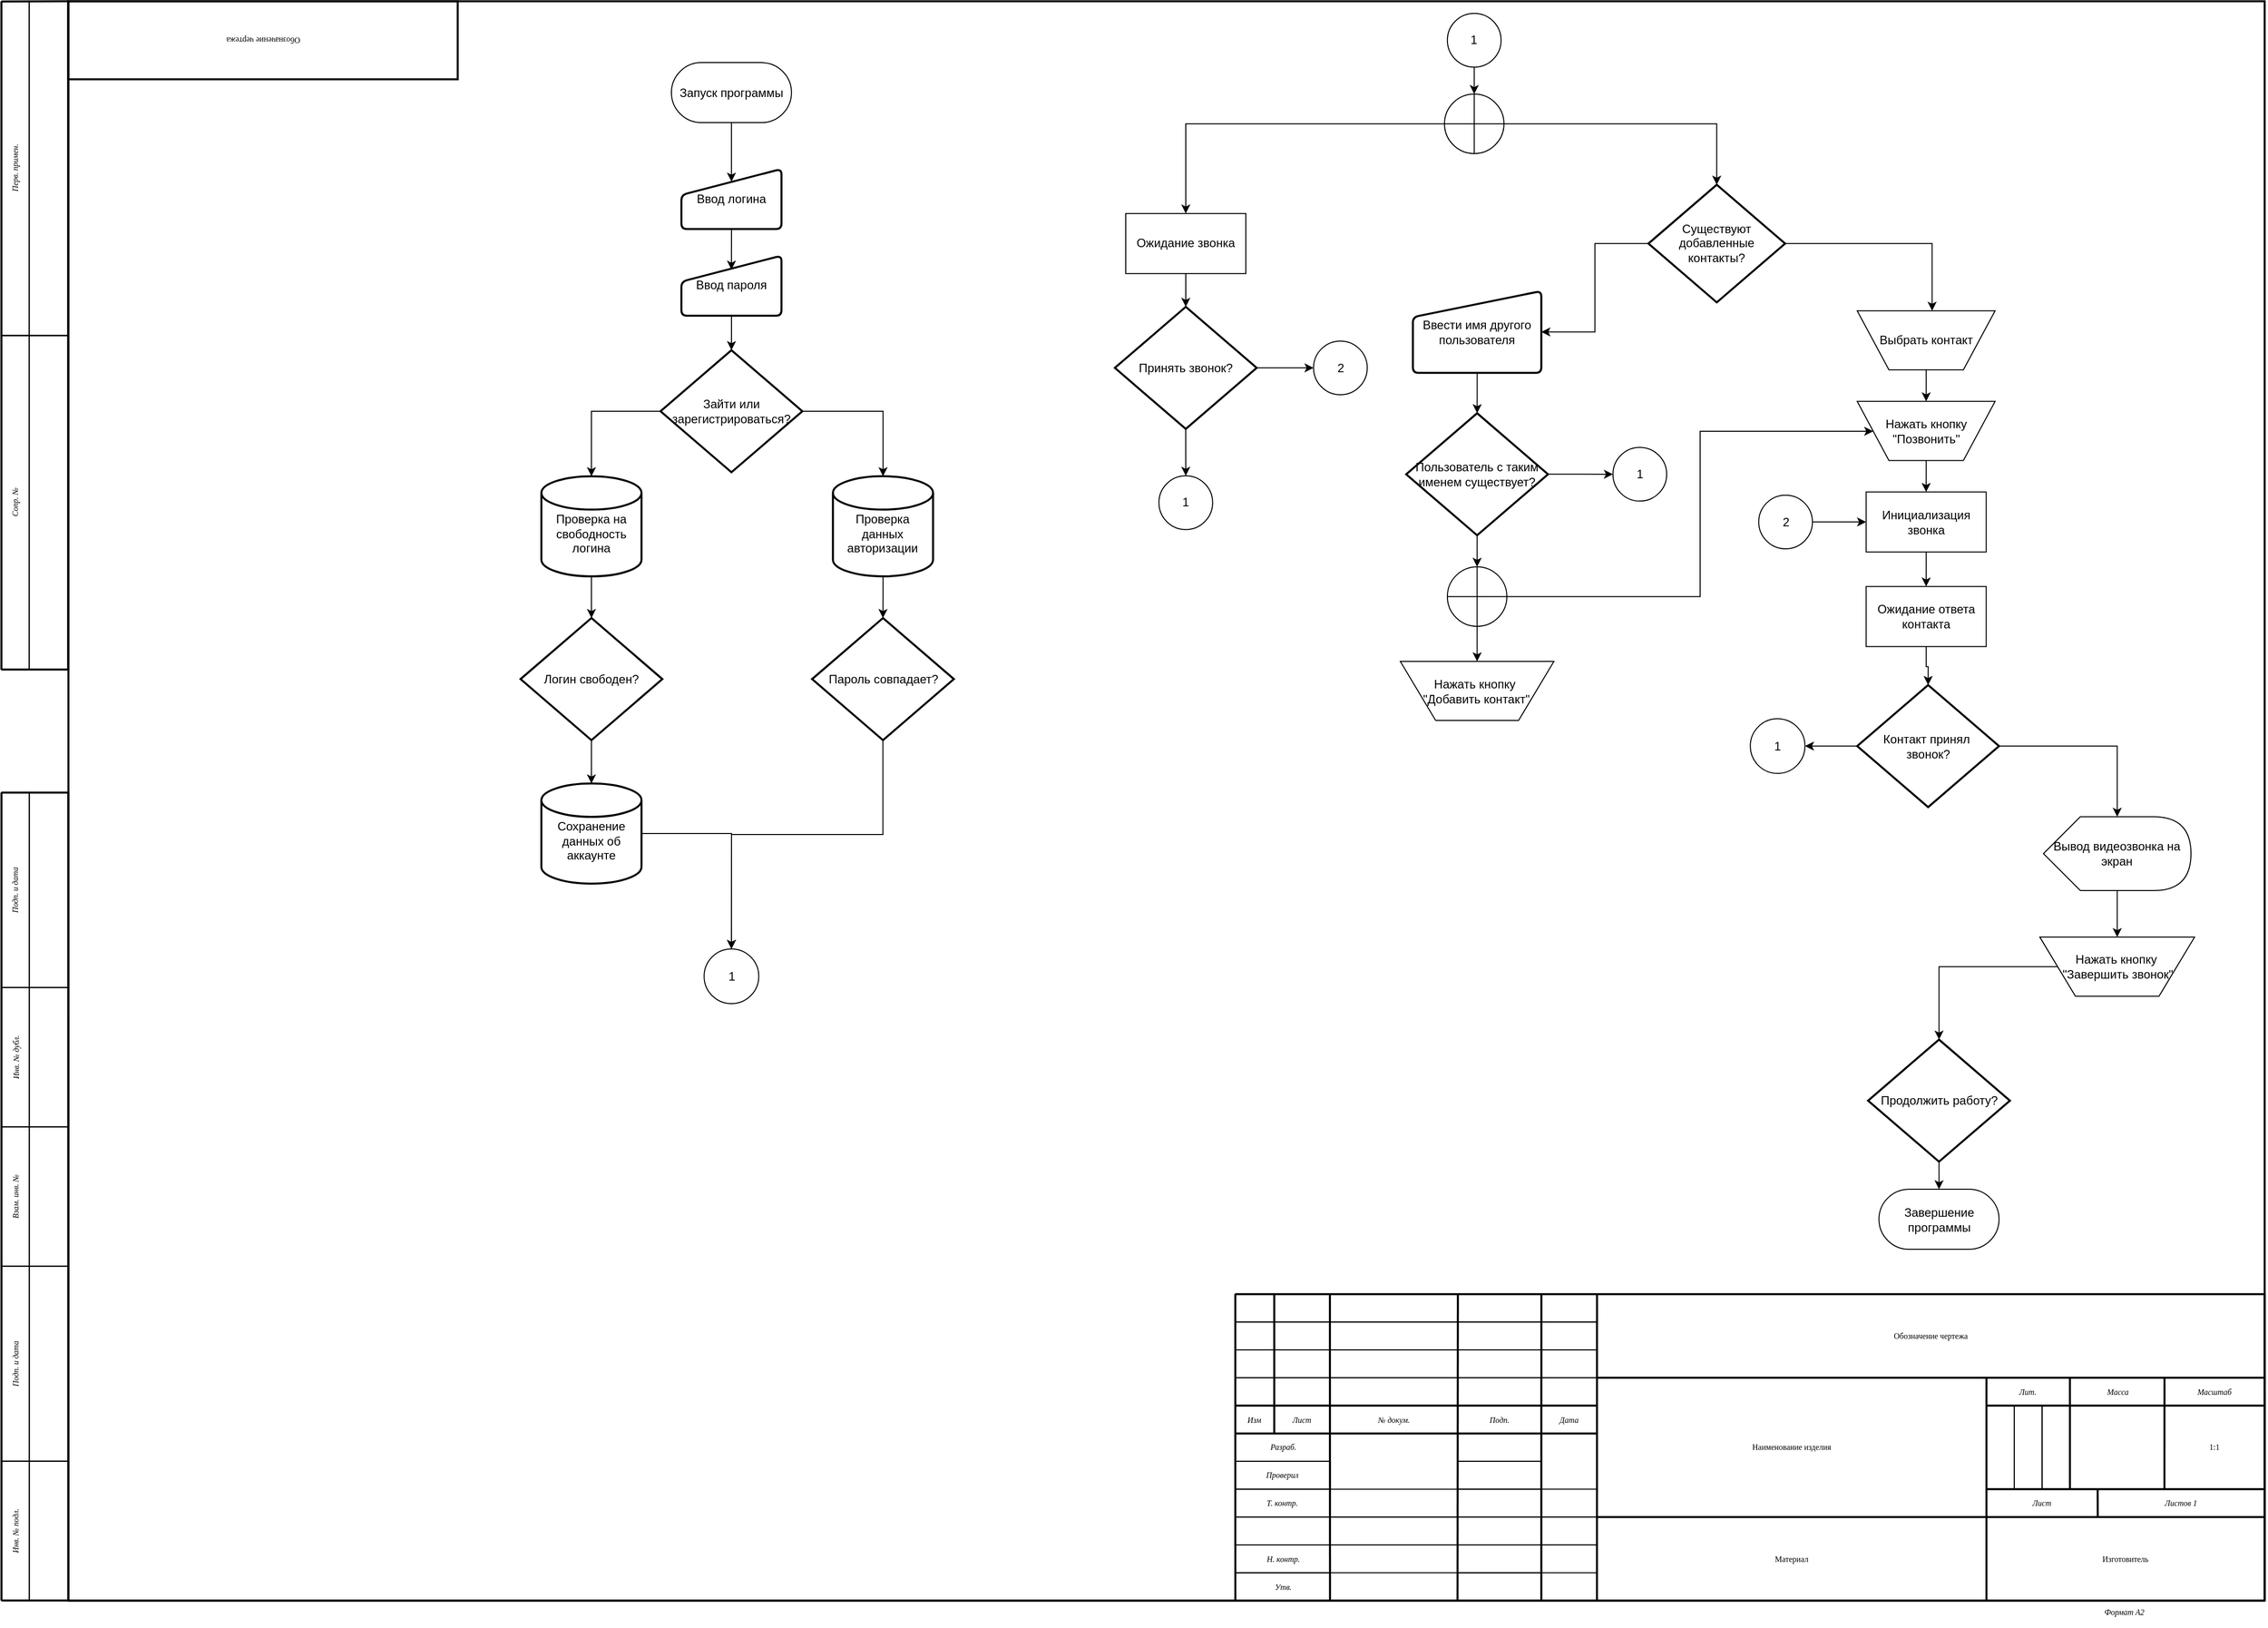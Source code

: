 <mxfile version="25.0.2">
  <diagram name="A2 Форма 1" id="-6rUswkVWcOUhxGRU0ZO">
    <mxGraphModel dx="3386" dy="765" grid="1" gridSize="3.937" guides="1" tooltips="1" connect="1" arrows="1" fold="1" page="1" pageScale="1" pageWidth="2336" pageHeight="1654" background="none" math="0" shadow="0">
      <root>
        <object label="" BlueprintName="Обозначение чертежа" ProductName="Наименование изделия" Material="Материал" Manufacturer="Изготовитель" Designer="Фамилия И.О." Checker="Фамилия И.О." Approver="Фамилия И.О." Date="31.12.21" Scale="1:1" id="15kb2_DjBSJyJeZLtCfG-0">
          <mxCell />
        </object>
        <mxCell id="15kb2_DjBSJyJeZLtCfG-1" parent="15kb2_DjBSJyJeZLtCfG-0" />
        <mxCell id="6wPr9HxGgJKe_kRCiuzi-2" value="" style="rounded=0;whiteSpace=wrap;html=1;strokeWidth=2;fillColor=none;fontSize=8;labelBackgroundColor=none;" parent="15kb2_DjBSJyJeZLtCfG-1" vertex="1">
          <mxGeometry x="-2224.63" y="29.268" width="2194.791" height="1598.405" as="geometry" />
        </mxCell>
        <object placeholder="BlueprintName" placeholders="1" id="6wPr9HxGgJKe_kRCiuzi-3">
          <mxCell style="rounded=0;whiteSpace=wrap;html=1;strokeWidth=2;fillColor=none;fontFamily=GOSTRUS Type A;fontSize=8;rotation=-180;labelBackgroundColor=none;" parent="15kb2_DjBSJyJeZLtCfG-1" vertex="1">
            <mxGeometry x="-2224.8" y="29.268" width="389.199" height="77.971" as="geometry" />
          </mxCell>
        </object>
        <mxCell id="6wPr9HxGgJKe_kRCiuzi-4" value="" style="rounded=0;whiteSpace=wrap;html=1;strokeWidth=1;fillColor=none;fontFamily=GOSTRUS Type A;fontSize=8;labelBackgroundColor=none;" parent="15kb2_DjBSJyJeZLtCfG-1" vertex="1">
          <mxGeometry x="-1058.53" y="1321.348" width="1028.598" height="306.314" as="geometry" />
        </mxCell>
        <mxCell id="6wPr9HxGgJKe_kRCiuzi-5" value="" style="rounded=0;whiteSpace=wrap;html=1;strokeWidth=1;fillColor=none;fontFamily=GOSTRUS Type A;fontSize=8;labelBackgroundColor=none;" parent="15kb2_DjBSJyJeZLtCfG-1" vertex="1">
          <mxGeometry x="-1058.516" y="1321.348" width="38.92" height="27.847" as="geometry" />
        </mxCell>
        <mxCell id="6wPr9HxGgJKe_kRCiuzi-6" value="" style="rounded=0;whiteSpace=wrap;html=1;strokeWidth=1;fillColor=none;fontFamily=GOSTRUS Type A;fontSize=8;labelBackgroundColor=none;" parent="15kb2_DjBSJyJeZLtCfG-1" vertex="1">
          <mxGeometry x="-1058.52" y="1349.197" width="38.92" height="27.847" as="geometry" />
        </mxCell>
        <mxCell id="6wPr9HxGgJKe_kRCiuzi-7" value="" style="rounded=0;whiteSpace=wrap;html=1;strokeWidth=1;fillColor=none;fontFamily=GOSTRUS Type A;fontSize=8;labelBackgroundColor=none;" parent="15kb2_DjBSJyJeZLtCfG-1" vertex="1">
          <mxGeometry x="-1058.506" y="1377.037" width="38.92" height="27.847" as="geometry" />
        </mxCell>
        <mxCell id="6wPr9HxGgJKe_kRCiuzi-8" value="" style="rounded=0;whiteSpace=wrap;html=1;strokeWidth=1;fillColor=none;fontFamily=GOSTRUS Type A;fontSize=8;labelBackgroundColor=none;" parent="15kb2_DjBSJyJeZLtCfG-1" vertex="1">
          <mxGeometry x="-1058.51" y="1404.887" width="38.92" height="27.847" as="geometry" />
        </mxCell>
        <mxCell id="6wPr9HxGgJKe_kRCiuzi-9" value="Изм" style="rounded=0;whiteSpace=wrap;html=1;strokeWidth=1;fillColor=none;fontFamily=GOSTRUS Type A;fontStyle=2;fontSize=8;labelBackgroundColor=none;" parent="15kb2_DjBSJyJeZLtCfG-1" vertex="1">
          <mxGeometry x="-1058.514" y="1432.736" width="38.92" height="27.847" as="geometry" />
        </mxCell>
        <mxCell id="6wPr9HxGgJKe_kRCiuzi-10" value="" style="rounded=0;whiteSpace=wrap;html=1;strokeWidth=1;fillColor=none;fontFamily=GOSTRUS Type A;fontSize=8;labelBackgroundColor=none;" parent="15kb2_DjBSJyJeZLtCfG-1" vertex="1">
          <mxGeometry x="-1019.585" y="1321.343" width="55.6" height="27.847" as="geometry" />
        </mxCell>
        <mxCell id="6wPr9HxGgJKe_kRCiuzi-11" value="" style="rounded=0;whiteSpace=wrap;html=1;strokeWidth=1;fillColor=none;fontFamily=GOSTRUS Type A;fontSize=8;labelBackgroundColor=none;" parent="15kb2_DjBSJyJeZLtCfG-1" vertex="1">
          <mxGeometry x="-1019.589" y="1349.193" width="55.6" height="27.847" as="geometry" />
        </mxCell>
        <mxCell id="6wPr9HxGgJKe_kRCiuzi-12" value="" style="rounded=0;whiteSpace=wrap;html=1;strokeWidth=1;fillColor=none;fontFamily=GOSTRUS Type A;fontSize=8;labelBackgroundColor=none;" parent="15kb2_DjBSJyJeZLtCfG-1" vertex="1">
          <mxGeometry x="-1019.575" y="1377.033" width="55.6" height="27.847" as="geometry" />
        </mxCell>
        <mxCell id="6wPr9HxGgJKe_kRCiuzi-13" value="" style="rounded=0;whiteSpace=wrap;html=1;strokeWidth=1;fillColor=none;fontFamily=GOSTRUS Type A;fontSize=8;labelBackgroundColor=none;" parent="15kb2_DjBSJyJeZLtCfG-1" vertex="1">
          <mxGeometry x="-1019.579" y="1404.882" width="55.6" height="27.847" as="geometry" />
        </mxCell>
        <mxCell id="6wPr9HxGgJKe_kRCiuzi-14" value="Лист" style="rounded=0;whiteSpace=wrap;html=1;strokeWidth=1;fillColor=none;fontFamily=GOSTRUS Type A;fontStyle=2;fontSize=8;labelBackgroundColor=none;" parent="15kb2_DjBSJyJeZLtCfG-1" vertex="1">
          <mxGeometry x="-1019.583" y="1432.732" width="55.6" height="27.847" as="geometry" />
        </mxCell>
        <mxCell id="6wPr9HxGgJKe_kRCiuzi-15" value="" style="rounded=0;whiteSpace=wrap;html=1;strokeWidth=1;fillColor=none;fontFamily=GOSTRUS Type A;fontSize=8;labelBackgroundColor=none;" parent="15kb2_DjBSJyJeZLtCfG-1" vertex="1">
          <mxGeometry x="-963.975" y="1321.353" width="127.88" height="27.847" as="geometry" />
        </mxCell>
        <mxCell id="6wPr9HxGgJKe_kRCiuzi-16" value="" style="rounded=0;whiteSpace=wrap;html=1;strokeWidth=1;fillColor=none;fontFamily=GOSTRUS Type A;fontSize=8;labelBackgroundColor=none;" parent="15kb2_DjBSJyJeZLtCfG-1" vertex="1">
          <mxGeometry x="-963.979" y="1349.203" width="127.88" height="27.847" as="geometry" />
        </mxCell>
        <mxCell id="6wPr9HxGgJKe_kRCiuzi-17" value="" style="rounded=0;whiteSpace=wrap;html=1;strokeWidth=1;fillColor=none;fontFamily=GOSTRUS Type A;fontSize=8;labelBackgroundColor=none;" parent="15kb2_DjBSJyJeZLtCfG-1" vertex="1">
          <mxGeometry x="-963.965" y="1377.043" width="127.88" height="27.847" as="geometry" />
        </mxCell>
        <mxCell id="6wPr9HxGgJKe_kRCiuzi-18" value="" style="rounded=0;whiteSpace=wrap;html=1;strokeWidth=1;fillColor=none;fontFamily=GOSTRUS Type A;fontSize=8;labelBackgroundColor=none;" parent="15kb2_DjBSJyJeZLtCfG-1" vertex="1">
          <mxGeometry x="-963.969" y="1404.892" width="127.88" height="27.847" as="geometry" />
        </mxCell>
        <mxCell id="6wPr9HxGgJKe_kRCiuzi-19" value="№ докум." style="rounded=0;whiteSpace=wrap;html=1;strokeWidth=1;fillColor=none;fontFamily=GOSTRUS Type A;fontStyle=2;fontSize=8;labelBackgroundColor=none;" parent="15kb2_DjBSJyJeZLtCfG-1" vertex="1">
          <mxGeometry x="-963.973" y="1432.742" width="127.88" height="27.847" as="geometry" />
        </mxCell>
        <mxCell id="6wPr9HxGgJKe_kRCiuzi-20" value="" style="rounded=0;whiteSpace=wrap;html=1;strokeWidth=1;fillColor=none;fontFamily=GOSTRUS Type A;fontSize=8;labelBackgroundColor=none;" parent="15kb2_DjBSJyJeZLtCfG-1" vertex="1">
          <mxGeometry x="-836.087" y="1321.349" width="83.4" height="27.847" as="geometry" />
        </mxCell>
        <mxCell id="6wPr9HxGgJKe_kRCiuzi-21" value="" style="rounded=0;whiteSpace=wrap;html=1;strokeWidth=1;fillColor=none;fontFamily=GOSTRUS Type A;fontSize=8;labelBackgroundColor=none;" parent="15kb2_DjBSJyJeZLtCfG-1" vertex="1">
          <mxGeometry x="-836.091" y="1349.199" width="83.4" height="27.847" as="geometry" />
        </mxCell>
        <mxCell id="6wPr9HxGgJKe_kRCiuzi-22" value="" style="rounded=0;whiteSpace=wrap;html=1;strokeWidth=1;fillColor=none;fontFamily=GOSTRUS Type A;fontSize=8;labelBackgroundColor=none;" parent="15kb2_DjBSJyJeZLtCfG-1" vertex="1">
          <mxGeometry x="-836.077" y="1377.038" width="83.4" height="27.847" as="geometry" />
        </mxCell>
        <mxCell id="6wPr9HxGgJKe_kRCiuzi-23" value="" style="rounded=0;whiteSpace=wrap;html=1;strokeWidth=1;fillColor=none;fontFamily=GOSTRUS Type A;fontSize=8;labelBackgroundColor=none;" parent="15kb2_DjBSJyJeZLtCfG-1" vertex="1">
          <mxGeometry x="-836.081" y="1404.888" width="83.4" height="27.847" as="geometry" />
        </mxCell>
        <mxCell id="6wPr9HxGgJKe_kRCiuzi-24" value="Подп." style="rounded=0;whiteSpace=wrap;html=1;strokeWidth=1;fillColor=none;fontFamily=GOSTRUS Type A;fontStyle=2;fontSize=8;labelBackgroundColor=none;" parent="15kb2_DjBSJyJeZLtCfG-1" vertex="1">
          <mxGeometry x="-836.085" y="1432.738" width="83.4" height="27.847" as="geometry" />
        </mxCell>
        <mxCell id="6wPr9HxGgJKe_kRCiuzi-25" value="" style="rounded=0;whiteSpace=wrap;html=1;strokeWidth=1;fillColor=none;fontFamily=GOSTRUS Type A;fontSize=8;labelBackgroundColor=none;" parent="15kb2_DjBSJyJeZLtCfG-1" vertex="1">
          <mxGeometry x="-836.077" y="1460.572" width="83.4" height="27.847" as="geometry" />
        </mxCell>
        <mxCell id="6wPr9HxGgJKe_kRCiuzi-26" value="" style="rounded=0;whiteSpace=wrap;html=1;strokeWidth=1;fillColor=none;fontFamily=GOSTRUS Type A;fontSize=8;labelBackgroundColor=none;" parent="15kb2_DjBSJyJeZLtCfG-1" vertex="1">
          <mxGeometry x="-836.081" y="1488.421" width="83.4" height="27.847" as="geometry" />
        </mxCell>
        <mxCell id="6wPr9HxGgJKe_kRCiuzi-27" value="" style="rounded=0;whiteSpace=wrap;html=1;strokeWidth=1;fillColor=none;fontFamily=GOSTRUS Type A;fontSize=8;labelBackgroundColor=none;" parent="15kb2_DjBSJyJeZLtCfG-1" vertex="1">
          <mxGeometry x="-836.067" y="1516.261" width="83.4" height="27.847" as="geometry" />
        </mxCell>
        <mxCell id="6wPr9HxGgJKe_kRCiuzi-28" value="" style="rounded=0;whiteSpace=wrap;html=1;strokeWidth=1;fillColor=none;fontFamily=GOSTRUS Type A;fontSize=8;labelBackgroundColor=none;" parent="15kb2_DjBSJyJeZLtCfG-1" vertex="1">
          <mxGeometry x="-836.071" y="1544.11" width="83.4" height="27.847" as="geometry" />
        </mxCell>
        <mxCell id="6wPr9HxGgJKe_kRCiuzi-29" value="" style="rounded=0;whiteSpace=wrap;html=1;strokeWidth=1;fillColor=none;fontFamily=GOSTRUS Type A;fontSize=8;labelBackgroundColor=none;" parent="15kb2_DjBSJyJeZLtCfG-1" vertex="1">
          <mxGeometry x="-836.075" y="1571.96" width="83.4" height="27.847" as="geometry" />
        </mxCell>
        <mxCell id="6wPr9HxGgJKe_kRCiuzi-30" value="" style="rounded=0;whiteSpace=wrap;html=1;strokeWidth=1;fillColor=none;fontFamily=GOSTRUS Type A;fontSize=8;labelBackgroundColor=none;" parent="15kb2_DjBSJyJeZLtCfG-1" vertex="1">
          <mxGeometry x="-752.66" y="1321.355" width="55.6" height="27.847" as="geometry" />
        </mxCell>
        <mxCell id="6wPr9HxGgJKe_kRCiuzi-31" value="" style="rounded=0;whiteSpace=wrap;html=1;strokeWidth=1;fillColor=none;fontFamily=GOSTRUS Type A;fontSize=8;labelBackgroundColor=none;" parent="15kb2_DjBSJyJeZLtCfG-1" vertex="1">
          <mxGeometry x="-752.664" y="1349.204" width="55.6" height="27.847" as="geometry" />
        </mxCell>
        <mxCell id="6wPr9HxGgJKe_kRCiuzi-32" value="" style="rounded=0;whiteSpace=wrap;html=1;strokeWidth=1;fillColor=none;fontFamily=GOSTRUS Type A;fontSize=8;labelBackgroundColor=none;" parent="15kb2_DjBSJyJeZLtCfG-1" vertex="1">
          <mxGeometry x="-752.65" y="1377.044" width="55.6" height="27.847" as="geometry" />
        </mxCell>
        <mxCell id="6wPr9HxGgJKe_kRCiuzi-33" value="" style="rounded=0;whiteSpace=wrap;html=1;strokeWidth=1;fillColor=none;fontFamily=GOSTRUS Type A;fontSize=8;labelBackgroundColor=none;" parent="15kb2_DjBSJyJeZLtCfG-1" vertex="1">
          <mxGeometry x="-752.654" y="1404.894" width="55.6" height="27.847" as="geometry" />
        </mxCell>
        <mxCell id="6wPr9HxGgJKe_kRCiuzi-34" value="Дата" style="rounded=0;whiteSpace=wrap;html=1;strokeWidth=1;fillColor=none;fontFamily=GOSTRUS Type A;fontStyle=2;fontSize=8;labelBackgroundColor=none;" parent="15kb2_DjBSJyJeZLtCfG-1" vertex="1">
          <mxGeometry x="-752.658" y="1432.743" width="55.6" height="27.847" as="geometry" />
        </mxCell>
        <mxCell id="6wPr9HxGgJKe_kRCiuzi-37" value="" style="rounded=0;whiteSpace=wrap;html=1;strokeWidth=1;fillColor=none;fontFamily=GOSTRUS Type A;fontSize=8;labelBackgroundColor=none;" parent="15kb2_DjBSJyJeZLtCfG-1" vertex="1">
          <mxGeometry x="-752.64" y="1516.252" width="55.6" height="27.847" as="geometry" />
        </mxCell>
        <mxCell id="6wPr9HxGgJKe_kRCiuzi-38" value="" style="rounded=0;whiteSpace=wrap;html=1;strokeWidth=1;fillColor=none;fontFamily=GOSTRUS Type A;fontSize=8;labelBackgroundColor=none;" parent="15kb2_DjBSJyJeZLtCfG-1" vertex="1">
          <mxGeometry x="-752.644" y="1544.102" width="55.6" height="27.847" as="geometry" />
        </mxCell>
        <mxCell id="6wPr9HxGgJKe_kRCiuzi-39" value="" style="rounded=0;whiteSpace=wrap;html=1;strokeWidth=1;fillColor=none;fontFamily=GOSTRUS Type A;fontSize=8;labelBackgroundColor=none;" parent="15kb2_DjBSJyJeZLtCfG-1" vertex="1">
          <mxGeometry x="-752.649" y="1571.951" width="55.6" height="27.847" as="geometry" />
        </mxCell>
        <mxCell id="6wPr9HxGgJKe_kRCiuzi-41" value="" style="rounded=0;whiteSpace=wrap;html=1;strokeWidth=1;fillColor=none;fontFamily=GOSTRUS Type A;fontSize=8;labelBackgroundColor=none;" parent="15kb2_DjBSJyJeZLtCfG-1" vertex="1">
          <mxGeometry x="-836.037" y="1599.824" width="83.4" height="27.847" as="geometry" />
        </mxCell>
        <mxCell id="6wPr9HxGgJKe_kRCiuzi-42" value="Разраб." style="rounded=0;whiteSpace=wrap;html=1;strokeWidth=1;fillColor=none;fontFamily=GOSTRUS Type A;fontStyle=2;fontSize=8;labelBackgroundColor=none;" parent="15kb2_DjBSJyJeZLtCfG-1" vertex="1">
          <mxGeometry x="-1058.481" y="1460.567" width="94.52" height="27.847" as="geometry" />
        </mxCell>
        <mxCell id="6wPr9HxGgJKe_kRCiuzi-43" value="Проверил" style="rounded=0;whiteSpace=wrap;html=1;strokeWidth=1;fillColor=none;fontFamily=GOSTRUS Type A;fontStyle=2;fontSize=8;labelBackgroundColor=none;" parent="15kb2_DjBSJyJeZLtCfG-1" vertex="1">
          <mxGeometry x="-1058.527" y="1488.417" width="94.52" height="27.847" as="geometry" />
        </mxCell>
        <mxCell id="6wPr9HxGgJKe_kRCiuzi-44" value="Т. контр." style="rounded=0;whiteSpace=wrap;html=1;strokeWidth=1;fillColor=none;fontFamily=GOSTRUS Type A;fontStyle=2;fontSize=8;labelBackgroundColor=none;" parent="15kb2_DjBSJyJeZLtCfG-1" vertex="1">
          <mxGeometry x="-1058.531" y="1516.266" width="94.52" height="27.847" as="geometry" />
        </mxCell>
        <mxCell id="6wPr9HxGgJKe_kRCiuzi-45" value="" style="rounded=0;whiteSpace=wrap;html=1;strokeWidth=1;fillColor=none;fontFamily=GOSTRUS Type A;fontStyle=2;fontSize=8;labelBackgroundColor=none;" parent="15kb2_DjBSJyJeZLtCfG-1" vertex="1">
          <mxGeometry x="-1058.479" y="1544.116" width="94.52" height="27.847" as="geometry" />
        </mxCell>
        <mxCell id="6wPr9HxGgJKe_kRCiuzi-46" value="Н. контр." style="rounded=0;whiteSpace=wrap;html=1;strokeWidth=1;fillColor=none;fontFamily=GOSTRUS Type A;fontStyle=2;fontSize=8;labelBackgroundColor=none;" parent="15kb2_DjBSJyJeZLtCfG-1" vertex="1">
          <mxGeometry x="-1058.483" y="1571.98" width="94.52" height="27.847" as="geometry" />
        </mxCell>
        <mxCell id="6wPr9HxGgJKe_kRCiuzi-47" value="Утв." style="rounded=0;whiteSpace=wrap;html=1;strokeWidth=1;fillColor=none;fontFamily=GOSTRUS Type A;fontStyle=2;fontSize=8;labelBackgroundColor=none;" parent="15kb2_DjBSJyJeZLtCfG-1" vertex="1">
          <mxGeometry x="-1058.473" y="1599.829" width="94.52" height="27.847" as="geometry" />
        </mxCell>
        <mxCell id="6wPr9HxGgJKe_kRCiuzi-49" value="" style="rounded=0;whiteSpace=wrap;html=1;strokeWidth=1;fillColor=none;fontFamily=GOSTRUS Type A;fontSize=8;labelBackgroundColor=none;" parent="15kb2_DjBSJyJeZLtCfG-1" vertex="1">
          <mxGeometry x="-963.982" y="1544.134" width="127.88" height="27.847" as="geometry" />
        </mxCell>
        <mxCell id="6wPr9HxGgJKe_kRCiuzi-50" value="" style="rounded=0;whiteSpace=wrap;html=1;strokeWidth=1;fillColor=none;fontFamily=GOSTRUS Type A;fontSize=8;labelBackgroundColor=none;" parent="15kb2_DjBSJyJeZLtCfG-1" vertex="1">
          <mxGeometry x="-964.034" y="1516.285" width="127.88" height="27.847" as="geometry" />
        </mxCell>
        <mxCell id="6wPr9HxGgJKe_kRCiuzi-53" value="" style="rounded=0;whiteSpace=wrap;html=1;strokeWidth=1;fillColor=none;fontFamily=GOSTRUS Type A;fontSize=8;labelBackgroundColor=none;" parent="15kb2_DjBSJyJeZLtCfG-1" vertex="1">
          <mxGeometry x="-963.925" y="1571.946" width="127.88" height="27.847" as="geometry" />
        </mxCell>
        <object placeholders="1" placeholder="BlueprintName" id="6wPr9HxGgJKe_kRCiuzi-54">
          <mxCell style="rounded=0;whiteSpace=wrap;html=1;strokeWidth=1;fillColor=none;fontFamily=GOSTRUS Type A;fontSize=8;labelBackgroundColor=none;" parent="15kb2_DjBSJyJeZLtCfG-1" vertex="1">
            <mxGeometry x="-697.042" y="1321.359" width="667.199" height="83.54" as="geometry" />
          </mxCell>
        </object>
        <object placeholders="1" placeholder="ProductName" id="6wPr9HxGgJKe_kRCiuzi-55">
          <mxCell style="rounded=0;whiteSpace=wrap;html=1;strokeWidth=1;fillColor=none;fontFamily=GOSTRUS Type A;fontSize=8;labelBackgroundColor=none;" parent="15kb2_DjBSJyJeZLtCfG-1" vertex="1">
            <mxGeometry x="-697.046" y="1404.86" width="389.199" height="139.234" as="geometry" />
          </mxCell>
        </object>
        <object placeholders="1" placeholder="Material" id="6wPr9HxGgJKe_kRCiuzi-56">
          <mxCell style="rounded=0;whiteSpace=wrap;html=1;strokeWidth=1;fillColor=none;fontFamily=GOSTRUS Type A;fontSize=8;labelBackgroundColor=none;" parent="15kb2_DjBSJyJeZLtCfG-1" vertex="1">
            <mxGeometry x="-697.092" y="1544.096" width="389.199" height="83.54" as="geometry" />
          </mxCell>
        </object>
        <object placeholders="1" placeholder="Manufacturer" label="" id="6wPr9HxGgJKe_kRCiuzi-57">
          <mxCell style="rounded=0;whiteSpace=wrap;html=1;strokeWidth=1;fillColor=none;fontFamily=GOSTRUS Type A;fontSize=8;labelBackgroundColor=none;" parent="15kb2_DjBSJyJeZLtCfG-1" vertex="1">
            <mxGeometry x="-307.841" y="1544.134" width="277.999" height="83.54" as="geometry" />
          </mxCell>
        </object>
        <object label="Лист" placeholders="1" id="6wPr9HxGgJKe_kRCiuzi-58">
          <mxCell style="rounded=0;whiteSpace=wrap;html=1;strokeWidth=1;fillColor=none;fontFamily=GOSTRUS Type A;fontStyle=2;fontSize=8;labelBackgroundColor=none;" parent="15kb2_DjBSJyJeZLtCfG-1" vertex="1">
            <mxGeometry x="-307.845" y="1516.234" width="111.2" height="27.847" as="geometry" />
          </mxCell>
        </object>
        <mxCell id="6wPr9HxGgJKe_kRCiuzi-59" value="Листов 1" style="rounded=0;whiteSpace=wrap;html=1;strokeWidth=1;fillColor=none;fontFamily=GOSTRUS Type A;fontStyle=2;fontSize=8;labelBackgroundColor=none;" parent="15kb2_DjBSJyJeZLtCfG-1" vertex="1">
          <mxGeometry x="-196.734" y="1516.286" width="166.8" height="27.847" as="geometry" />
        </mxCell>
        <mxCell id="6wPr9HxGgJKe_kRCiuzi-60" value="Масштаб" style="rounded=0;whiteSpace=wrap;html=1;strokeWidth=1;fillColor=none;fontFamily=GOSTRUS Type A;fontStyle=2;fontSize=8;labelBackgroundColor=none;" parent="15kb2_DjBSJyJeZLtCfG-1" vertex="1">
          <mxGeometry x="-129.926" y="1404.867" width="100.08" height="27.847" as="geometry" />
        </mxCell>
        <mxCell id="6wPr9HxGgJKe_kRCiuzi-61" value="Масса" style="rounded=0;whiteSpace=wrap;html=1;strokeWidth=1;fillColor=none;fontFamily=GOSTRUS Type A;fontStyle=2;fontSize=8;labelBackgroundColor=none;" parent="15kb2_DjBSJyJeZLtCfG-1" vertex="1">
          <mxGeometry x="-224.451" y="1404.905" width="94.52" height="27.847" as="geometry" />
        </mxCell>
        <mxCell id="6wPr9HxGgJKe_kRCiuzi-62" value="Лит." style="rounded=0;whiteSpace=wrap;html=1;strokeWidth=1;fillColor=none;fontFamily=GOSTRUS Type A;fontStyle=2;fontSize=8;labelBackgroundColor=none;" parent="15kb2_DjBSJyJeZLtCfG-1" vertex="1">
          <mxGeometry x="-307.848" y="1404.858" width="83.4" height="27.847" as="geometry" />
        </mxCell>
        <mxCell id="6wPr9HxGgJKe_kRCiuzi-63" value="" style="rounded=0;whiteSpace=wrap;html=1;strokeWidth=1;fillColor=none;fontFamily=GOSTRUS Type A;fontSize=8;labelBackgroundColor=none;" parent="15kb2_DjBSJyJeZLtCfG-1" vertex="1">
          <mxGeometry x="-307.895" y="1432.75" width="83.4" height="83.54" as="geometry" />
        </mxCell>
        <mxCell id="6wPr9HxGgJKe_kRCiuzi-64" value="" style="rounded=0;whiteSpace=wrap;html=1;strokeWidth=1;fillColor=none;fontFamily=GOSTRUS Type A;fontSize=8;labelBackgroundColor=none;" parent="15kb2_DjBSJyJeZLtCfG-1" vertex="1">
          <mxGeometry x="-224.441" y="1432.698" width="94.52" height="83.54" as="geometry" />
        </mxCell>
        <object placeholders="1" placeholder="Scale" id="6wPr9HxGgJKe_kRCiuzi-65">
          <mxCell style="rounded=0;whiteSpace=wrap;html=1;strokeWidth=1;fillColor=none;fontFamily=GOSTRUS Type A;fontSize=8;labelBackgroundColor=none;" parent="15kb2_DjBSJyJeZLtCfG-1" vertex="1">
            <mxGeometry x="-130.015" y="1432.702" width="100.08" height="83.54" as="geometry" />
          </mxCell>
        </object>
        <mxCell id="6wPr9HxGgJKe_kRCiuzi-66" value="" style="rounded=0;whiteSpace=wrap;html=1;strokeWidth=1;fillColor=none;fontFamily=GOSTRUS Type A;fontSize=8;labelBackgroundColor=none;" parent="15kb2_DjBSJyJeZLtCfG-1" vertex="1">
          <mxGeometry x="-307.842" y="1432.689" width="27.8" height="83.54" as="geometry" />
        </mxCell>
        <mxCell id="6wPr9HxGgJKe_kRCiuzi-67" value="" style="rounded=0;whiteSpace=wrap;html=1;strokeWidth=1;fillColor=none;fontFamily=GOSTRUS Type A;fontSize=8;labelBackgroundColor=none;" parent="15kb2_DjBSJyJeZLtCfG-1" vertex="1">
          <mxGeometry x="-280.096" y="1432.756" width="27.8" height="83.54" as="geometry" />
        </mxCell>
        <mxCell id="6wPr9HxGgJKe_kRCiuzi-68" value="" style="rounded=0;whiteSpace=wrap;html=1;strokeWidth=1;fillColor=none;fontFamily=GOSTRUS Type A;fontSize=8;labelBackgroundColor=none;" parent="15kb2_DjBSJyJeZLtCfG-1" vertex="1">
          <mxGeometry x="-252.237" y="1432.752" width="27.8" height="83.54" as="geometry" />
        </mxCell>
        <mxCell id="6wPr9HxGgJKe_kRCiuzi-70" value="Формат А2" style="text;html=1;strokeColor=none;fillColor=none;align=center;verticalAlign=middle;whiteSpace=wrap;rounded=0;fontFamily=GOSTRUS Type A;fontSize=8;fontStyle=2;labelBackgroundColor=none;" parent="15kb2_DjBSJyJeZLtCfG-1" vertex="1">
          <mxGeometry x="-309.332" y="1624.986" width="277.985" height="28.292" as="geometry" />
        </mxCell>
        <mxCell id="6wPr9HxGgJKe_kRCiuzi-71" value="" style="group;fontSize=8;labelBackgroundColor=none;" parent="15kb2_DjBSJyJeZLtCfG-1" vertex="1" connectable="0">
          <mxGeometry x="-836.437" y="1544.088" width="639.791" height="82.723" as="geometry" />
        </mxCell>
        <mxCell id="6wPr9HxGgJKe_kRCiuzi-72" value="" style="endArrow=none;html=1;strokeWidth=2;entryX=0;entryY=0;entryDx=0;entryDy=0;fontFamily=GOSTRUS Type A;fontSize=8;labelBackgroundColor=none;fontColor=default;" parent="6wPr9HxGgJKe_kRCiuzi-71" target="6wPr9HxGgJKe_kRCiuzi-20" edge="1">
          <mxGeometry width="50" height="50" relative="1" as="geometry">
            <mxPoint y="82.723" as="sourcePoint" />
            <mxPoint x="269.738" y="-163.421" as="targetPoint" />
          </mxGeometry>
        </mxCell>
        <mxCell id="6wPr9HxGgJKe_kRCiuzi-73" value="" style="endArrow=none;html=1;strokeWidth=2;entryX=0;entryY=0;entryDx=0;entryDy=0;exitX=0;exitY=0;exitDx=0;exitDy=0;fontFamily=GOSTRUS Type A;fontSize=8;labelBackgroundColor=none;fontColor=default;" parent="6wPr9HxGgJKe_kRCiuzi-71" target="6wPr9HxGgJKe_kRCiuzi-59" edge="1">
          <mxGeometry width="50" height="50" relative="1" as="geometry">
            <mxPoint x="639.791" as="sourcePoint" />
            <mxPoint x="402.488" y="-101.178" as="targetPoint" />
          </mxGeometry>
        </mxCell>
        <mxCell id="6wPr9HxGgJKe_kRCiuzi-74" value="Перв. примен." style="rounded=0;whiteSpace=wrap;html=1;strokeWidth=1;fillColor=none;fontFamily=GOSTRUS Type A;fontSize=8;rotation=-90;fontStyle=2;labelBackgroundColor=none;" parent="15kb2_DjBSJyJeZLtCfG-1" vertex="1">
          <mxGeometry x="-2444.467" y="182.365" width="333.599" height="27.847" as="geometry" />
        </mxCell>
        <mxCell id="6wPr9HxGgJKe_kRCiuzi-75" value="Сопр. №" style="rounded=0;whiteSpace=wrap;html=1;strokeWidth=1;fillColor=none;fontFamily=GOSTRUS Type A;fontSize=8;rotation=-90;fontStyle=2;labelBackgroundColor=none;" parent="15kb2_DjBSJyJeZLtCfG-1" vertex="1">
          <mxGeometry x="-2444.471" y="516.451" width="333.599" height="27.847" as="geometry" />
        </mxCell>
        <mxCell id="6wPr9HxGgJKe_kRCiuzi-76" value="" style="rounded=0;whiteSpace=wrap;html=1;strokeWidth=1;fillColor=none;fontFamily=GOSTRUS Type A;fontSize=8;rotation=-90;labelBackgroundColor=none;" parent="15kb2_DjBSJyJeZLtCfG-1" vertex="1">
          <mxGeometry x="-2411.199" y="510.888" width="333.599" height="38.985" as="geometry" />
        </mxCell>
        <mxCell id="6wPr9HxGgJKe_kRCiuzi-77" value="" style="rounded=0;whiteSpace=wrap;html=1;strokeWidth=1;fillColor=none;fontFamily=GOSTRUS Type A;fontSize=8;rotation=-90;labelBackgroundColor=none;" parent="15kb2_DjBSJyJeZLtCfG-1" vertex="1">
          <mxGeometry x="-2411.203" y="176.798" width="333.599" height="38.985" as="geometry" />
        </mxCell>
        <mxCell id="6wPr9HxGgJKe_kRCiuzi-78" value="" style="endArrow=none;html=1;fontSize=8;strokeWidth=2;entryX=1;entryY=1;entryDx=0;entryDy=0;exitX=1;exitY=0;exitDx=0;exitDy=0;labelBackgroundColor=none;fontColor=default;" parent="15kb2_DjBSJyJeZLtCfG-1" source="6wPr9HxGgJKe_kRCiuzi-74" target="6wPr9HxGgJKe_kRCiuzi-3" edge="1">
          <mxGeometry width="50" height="50" relative="1" as="geometry">
            <mxPoint x="-2254.09" y="154.193" as="sourcePoint" />
            <mxPoint x="-2183.478" y="83.462" as="targetPoint" />
          </mxGeometry>
        </mxCell>
        <mxCell id="6wPr9HxGgJKe_kRCiuzi-79" value="" style="endArrow=none;html=1;fontSize=8;strokeWidth=2;exitX=1;exitY=0;exitDx=0;exitDy=0;entryX=0;entryY=0;entryDx=0;entryDy=0;labelBackgroundColor=none;fontColor=default;" parent="15kb2_DjBSJyJeZLtCfG-1" source="6wPr9HxGgJKe_kRCiuzi-74" target="6wPr9HxGgJKe_kRCiuzi-75" edge="1">
          <mxGeometry width="50" height="50" relative="1" as="geometry">
            <mxPoint x="-2254.09" y="154.193" as="sourcePoint" />
            <mxPoint x="-2183.478" y="83.462" as="targetPoint" />
          </mxGeometry>
        </mxCell>
        <mxCell id="6wPr9HxGgJKe_kRCiuzi-80" value="" style="endArrow=none;html=1;fontSize=8;strokeWidth=2;exitX=0;exitY=0;exitDx=0;exitDy=0;entryX=0;entryY=1;entryDx=0;entryDy=0;labelBackgroundColor=none;fontColor=default;" parent="15kb2_DjBSJyJeZLtCfG-1" source="6wPr9HxGgJKe_kRCiuzi-75" target="6wPr9HxGgJKe_kRCiuzi-76" edge="1">
          <mxGeometry width="50" height="50" relative="1" as="geometry">
            <mxPoint x="-2254.09" y="683.26" as="sourcePoint" />
            <mxPoint x="-2183.478" y="612.529" as="targetPoint" />
          </mxGeometry>
        </mxCell>
        <mxCell id="6wPr9HxGgJKe_kRCiuzi-81" value="" style="endArrow=none;html=1;fontSize=8;strokeWidth=2;exitX=0;exitY=1;exitDx=0;exitDy=0;entryX=1;entryY=1;entryDx=0;entryDy=0;labelBackgroundColor=none;fontColor=default;" parent="15kb2_DjBSJyJeZLtCfG-1" source="6wPr9HxGgJKe_kRCiuzi-76" target="6wPr9HxGgJKe_kRCiuzi-77" edge="1">
          <mxGeometry width="50" height="50" relative="1" as="geometry">
            <mxPoint x="-2254.09" y="683.26" as="sourcePoint" />
            <mxPoint x="-2183.478" y="612.529" as="targetPoint" />
          </mxGeometry>
        </mxCell>
        <mxCell id="6wPr9HxGgJKe_kRCiuzi-82" value="Инв. № подл." style="rounded=0;whiteSpace=wrap;html=1;strokeWidth=1;fillColor=none;fontFamily=GOSTRUS Type A;fontSize=8;rotation=-90;fontStyle=2;labelBackgroundColor=none;" parent="15kb2_DjBSJyJeZLtCfG-1" vertex="1">
          <mxGeometry x="-2347.107" y="1544.034" width="139.0" height="27.847" as="geometry" />
        </mxCell>
        <mxCell id="6wPr9HxGgJKe_kRCiuzi-83" value="Взам. инв. №" style="rounded=0;whiteSpace=wrap;html=1;strokeWidth=1;fillColor=none;fontFamily=GOSTRUS Type A;fontSize=8;rotation=-90;fontStyle=2;labelBackgroundColor=none;" parent="15kb2_DjBSJyJeZLtCfG-1" vertex="1">
          <mxGeometry x="-2347.112" y="1209.869" width="139.0" height="27.847" as="geometry" />
        </mxCell>
        <mxCell id="6wPr9HxGgJKe_kRCiuzi-84" value="Инв. № дубл." style="rounded=0;whiteSpace=wrap;html=1;strokeWidth=1;fillColor=none;fontFamily=GOSTRUS Type A;fontSize=8;rotation=-90;fontStyle=2;labelBackgroundColor=none;" parent="15kb2_DjBSJyJeZLtCfG-1" vertex="1">
          <mxGeometry x="-2347.116" y="1070.638" width="139.0" height="27.847" as="geometry" />
        </mxCell>
        <mxCell id="6wPr9HxGgJKe_kRCiuzi-85" value="Подп. и дата" style="rounded=0;whiteSpace=wrap;html=1;strokeWidth=1;fillColor=none;fontFamily=GOSTRUS Type A;fontSize=8;rotation=-90;fontStyle=2;labelBackgroundColor=none;" parent="15kb2_DjBSJyJeZLtCfG-1" vertex="1">
          <mxGeometry x="-2374.913" y="903.553" width="194.6" height="27.847" as="geometry" />
        </mxCell>
        <mxCell id="6wPr9HxGgJKe_kRCiuzi-86" value="Подп. и дата" style="rounded=0;whiteSpace=wrap;html=1;strokeWidth=1;fillColor=none;fontFamily=GOSTRUS Type A;fontSize=8;rotation=-90;fontStyle=2;labelBackgroundColor=none;" parent="15kb2_DjBSJyJeZLtCfG-1" vertex="1">
          <mxGeometry x="-2374.903" y="1376.951" width="194.6" height="27.847" as="geometry" />
        </mxCell>
        <mxCell id="6wPr9HxGgJKe_kRCiuzi-87" value="" style="rounded=0;whiteSpace=wrap;html=1;strokeWidth=1;fillColor=none;fontFamily=GOSTRUS Type A;fontSize=8;rotation=-90;labelBackgroundColor=none;" parent="15kb2_DjBSJyJeZLtCfG-1" vertex="1">
          <mxGeometry x="-2313.754" y="1538.47" width="139.0" height="38.985" as="geometry" />
        </mxCell>
        <mxCell id="6wPr9HxGgJKe_kRCiuzi-88" value="" style="rounded=0;whiteSpace=wrap;html=1;strokeWidth=1;fillColor=none;fontFamily=GOSTRUS Type A;fontSize=8;rotation=-90;labelBackgroundColor=none;" parent="15kb2_DjBSJyJeZLtCfG-1" vertex="1">
          <mxGeometry x="-2313.759" y="1204.305" width="139.0" height="38.985" as="geometry" />
        </mxCell>
        <mxCell id="6wPr9HxGgJKe_kRCiuzi-89" value="" style="rounded=0;whiteSpace=wrap;html=1;strokeWidth=1;fillColor=none;fontFamily=GOSTRUS Type A;fontSize=8;rotation=-90;labelBackgroundColor=none;" parent="15kb2_DjBSJyJeZLtCfG-1" vertex="1">
          <mxGeometry x="-2313.763" y="1065.074" width="139.0" height="38.985" as="geometry" />
        </mxCell>
        <mxCell id="6wPr9HxGgJKe_kRCiuzi-90" value="" style="rounded=0;whiteSpace=wrap;html=1;strokeWidth=1;fillColor=none;fontFamily=GOSTRUS Type A;fontSize=8;rotation=-90;labelBackgroundColor=none;" parent="15kb2_DjBSJyJeZLtCfG-1" vertex="1">
          <mxGeometry x="-2341.56" y="897.989" width="194.6" height="38.985" as="geometry" />
        </mxCell>
        <mxCell id="6wPr9HxGgJKe_kRCiuzi-91" value="" style="rounded=0;whiteSpace=wrap;html=1;strokeWidth=1;fillColor=none;fontFamily=GOSTRUS Type A;fontSize=8;rotation=-90;labelBackgroundColor=none;" parent="15kb2_DjBSJyJeZLtCfG-1" vertex="1">
          <mxGeometry x="-2341.55" y="1371.387" width="194.6" height="38.985" as="geometry" />
        </mxCell>
        <mxCell id="6wPr9HxGgJKe_kRCiuzi-92" value="" style="endArrow=none;html=1;fontSize=8;strokeWidth=2;entryX=1;entryY=1;entryDx=0;entryDy=0;exitX=0;exitY=1;exitDx=0;exitDy=0;labelBackgroundColor=none;fontColor=default;" parent="15kb2_DjBSJyJeZLtCfG-1" source="6wPr9HxGgJKe_kRCiuzi-87" target="6wPr9HxGgJKe_kRCiuzi-90" edge="1">
          <mxGeometry width="50" height="50" relative="1" as="geometry">
            <mxPoint x="-2214.547" y="1312.765" as="sourcePoint" />
            <mxPoint x="-2143.935" y="1242.034" as="targetPoint" />
          </mxGeometry>
        </mxCell>
        <mxCell id="6wPr9HxGgJKe_kRCiuzi-93" value="" style="endArrow=none;html=1;fontSize=8;strokeWidth=2;exitX=0;exitY=1;exitDx=0;exitDy=0;entryX=0;entryY=0;entryDx=0;entryDy=0;labelBackgroundColor=none;fontColor=default;" parent="15kb2_DjBSJyJeZLtCfG-1" source="6wPr9HxGgJKe_kRCiuzi-87" target="6wPr9HxGgJKe_kRCiuzi-82" edge="1">
          <mxGeometry width="50" height="50" relative="1" as="geometry">
            <mxPoint x="-2214.547" y="1312.765" as="sourcePoint" />
            <mxPoint x="-2143.935" y="1242.034" as="targetPoint" />
          </mxGeometry>
        </mxCell>
        <mxCell id="6wPr9HxGgJKe_kRCiuzi-94" value="" style="endArrow=none;html=1;fontSize=8;strokeWidth=2;exitX=0;exitY=0;exitDx=0;exitDy=0;entryX=1;entryY=0;entryDx=0;entryDy=0;fontStyle=2;labelBackgroundColor=none;fontColor=default;" parent="15kb2_DjBSJyJeZLtCfG-1" source="6wPr9HxGgJKe_kRCiuzi-82" target="6wPr9HxGgJKe_kRCiuzi-85" edge="1">
          <mxGeometry width="50" height="50" relative="1" as="geometry">
            <mxPoint x="-2208.898" y="1546.177" as="sourcePoint" />
            <mxPoint x="-2138.286" y="1475.446" as="targetPoint" />
          </mxGeometry>
        </mxCell>
        <mxCell id="6wPr9HxGgJKe_kRCiuzi-95" value="" style="endArrow=none;html=1;fontSize=8;strokeWidth=2;exitX=1;exitY=0;exitDx=0;exitDy=0;entryX=1;entryY=1;entryDx=0;entryDy=0;labelBackgroundColor=none;fontColor=default;" parent="15kb2_DjBSJyJeZLtCfG-1" source="6wPr9HxGgJKe_kRCiuzi-85" target="6wPr9HxGgJKe_kRCiuzi-90" edge="1">
          <mxGeometry width="50" height="50" relative="1" as="geometry">
            <mxPoint x="-2265.388" y="878.478" as="sourcePoint" />
            <mxPoint x="-2237.143" y="819.064" as="targetPoint" />
          </mxGeometry>
        </mxCell>
        <mxCell id="6wPr9HxGgJKe_kRCiuzi-96" value="" style="endArrow=none;html=1;strokeWidth=2;exitX=0;exitY=1;exitDx=0;exitDy=0;entryX=1;entryY=1;entryDx=0;entryDy=0;fontFamily=GOSTRUS Type A;fontSize=8;labelBackgroundColor=none;fontColor=default;" parent="15kb2_DjBSJyJeZLtCfG-1" source="6wPr9HxGgJKe_kRCiuzi-2" target="6wPr9HxGgJKe_kRCiuzi-4" edge="1">
          <mxGeometry width="50" height="50" relative="1" as="geometry">
            <mxPoint x="-596.356" y="1418.862" as="sourcePoint" />
            <mxPoint x="-525.744" y="1348.131" as="targetPoint" />
          </mxGeometry>
        </mxCell>
        <mxCell id="6wPr9HxGgJKe_kRCiuzi-97" value="" style="endArrow=none;html=1;strokeWidth=2;entryX=0;entryY=0;entryDx=0;entryDy=0;exitX=1;exitY=1;exitDx=0;exitDy=0;fontFamily=GOSTRUS Type A;fontSize=8;labelBackgroundColor=none;fontColor=default;" parent="15kb2_DjBSJyJeZLtCfG-1" source="6wPr9HxGgJKe_kRCiuzi-9" target="6wPr9HxGgJKe_kRCiuzi-10" edge="1">
          <mxGeometry width="50" height="50" relative="1" as="geometry">
            <mxPoint x="-596.356" y="1418.862" as="sourcePoint" />
            <mxPoint x="-525.744" y="1348.131" as="targetPoint" />
          </mxGeometry>
        </mxCell>
        <mxCell id="6wPr9HxGgJKe_kRCiuzi-98" value="" style="endArrow=none;html=1;strokeWidth=2;exitX=0;exitY=1;exitDx=0;exitDy=0;entryX=1;entryY=0;entryDx=0;entryDy=0;fontFamily=GOSTRUS Type A;fontSize=8;labelBackgroundColor=none;fontColor=default;" parent="15kb2_DjBSJyJeZLtCfG-1" source="6wPr9HxGgJKe_kRCiuzi-8" target="6wPr9HxGgJKe_kRCiuzi-34" edge="1">
          <mxGeometry width="50" height="50" relative="1" as="geometry">
            <mxPoint x="-753.115" y="1407.545" as="sourcePoint" />
            <mxPoint x="-682.503" y="1336.814" as="targetPoint" />
          </mxGeometry>
        </mxCell>
        <mxCell id="6wPr9HxGgJKe_kRCiuzi-99" value="" style="endArrow=none;html=1;strokeWidth=2;entryX=0;entryY=0;entryDx=0;entryDy=0;exitX=0;exitY=1;exitDx=0;exitDy=0;fontFamily=GOSTRUS Type A;fontSize=8;labelBackgroundColor=none;fontColor=default;" parent="15kb2_DjBSJyJeZLtCfG-1" target="6wPr9HxGgJKe_kRCiuzi-30" edge="1">
          <mxGeometry width="50" height="50" relative="1" as="geometry">
            <mxPoint x="-752.695" y="1627.662" as="sourcePoint" />
            <mxPoint x="-753.115" y="1319.838" as="targetPoint" />
          </mxGeometry>
        </mxCell>
        <mxCell id="6wPr9HxGgJKe_kRCiuzi-100" value="" style="endArrow=none;html=1;strokeWidth=2;exitX=0;exitY=0;exitDx=0;exitDy=0;entryX=1;entryY=0;entryDx=0;entryDy=0;fontFamily=GOSTRUS Type A;fontSize=8;labelBackgroundColor=none;fontColor=default;" parent="15kb2_DjBSJyJeZLtCfG-1" source="6wPr9HxGgJKe_kRCiuzi-42" edge="1">
          <mxGeometry width="50" height="50" relative="1" as="geometry">
            <mxPoint x="-819.49" y="1534.86" as="sourcePoint" />
            <mxPoint x="-697.05" y="1460.563" as="targetPoint" />
          </mxGeometry>
        </mxCell>
        <mxCell id="6wPr9HxGgJKe_kRCiuzi-101" value="" style="endArrow=none;html=1;strokeWidth=2;entryX=0;entryY=0;entryDx=0;entryDy=0;exitX=0;exitY=1;exitDx=0;exitDy=0;fontFamily=GOSTRUS Type A;fontSize=8;labelBackgroundColor=none;fontColor=default;" parent="15kb2_DjBSJyJeZLtCfG-1" source="6wPr9HxGgJKe_kRCiuzi-47" target="6wPr9HxGgJKe_kRCiuzi-5" edge="1">
          <mxGeometry width="50" height="50" relative="1" as="geometry">
            <mxPoint x="-596.356" y="1418.862" as="sourcePoint" />
            <mxPoint x="-525.744" y="1348.131" as="targetPoint" />
          </mxGeometry>
        </mxCell>
        <mxCell id="6wPr9HxGgJKe_kRCiuzi-102" value="" style="endArrow=none;html=1;strokeWidth=2;entryX=0;entryY=0;entryDx=0;entryDy=0;exitX=0;exitY=1;exitDx=0;exitDy=0;fontFamily=GOSTRUS Type A;fontSize=8;labelBackgroundColor=none;fontColor=default;" parent="15kb2_DjBSJyJeZLtCfG-1" target="6wPr9HxGgJKe_kRCiuzi-15" edge="1">
          <mxGeometry width="50" height="50" relative="1" as="geometry">
            <mxPoint x="-963.873" y="1627.642" as="sourcePoint" />
            <mxPoint x="-565.287" y="1380.667" as="targetPoint" />
          </mxGeometry>
        </mxCell>
        <mxCell id="6wPr9HxGgJKe_kRCiuzi-103" value="" style="endArrow=none;html=1;strokeWidth=2;entryX=1;entryY=0;entryDx=0;entryDy=0;exitX=1;exitY=1;exitDx=0;exitDy=0;fontFamily=GOSTRUS Type A;fontSize=8;labelBackgroundColor=none;fontColor=default;" parent="15kb2_DjBSJyJeZLtCfG-1" source="6wPr9HxGgJKe_kRCiuzi-2" target="6wPr9HxGgJKe_kRCiuzi-54" edge="1">
          <mxGeometry width="50" height="50" relative="1" as="geometry">
            <mxPoint x="-596.356" y="1418.862" as="sourcePoint" />
            <mxPoint x="-525.744" y="1348.131" as="targetPoint" />
          </mxGeometry>
        </mxCell>
        <mxCell id="6wPr9HxGgJKe_kRCiuzi-104" value="" style="endArrow=none;html=1;strokeWidth=2;exitX=0;exitY=0;exitDx=0;exitDy=0;entryX=1;entryY=0;entryDx=0;entryDy=0;fontFamily=GOSTRUS Type A;fontSize=8;labelBackgroundColor=none;fontColor=default;" parent="15kb2_DjBSJyJeZLtCfG-1" source="6wPr9HxGgJKe_kRCiuzi-5" target="6wPr9HxGgJKe_kRCiuzi-54" edge="1">
          <mxGeometry width="50" height="50" relative="1" as="geometry">
            <mxPoint x="-713.572" y="1435.837" as="sourcePoint" />
            <mxPoint x="-642.96" y="1365.106" as="targetPoint" />
          </mxGeometry>
        </mxCell>
        <mxCell id="6wPr9HxGgJKe_kRCiuzi-105" value="" style="endArrow=none;html=1;strokeWidth=2;entryX=0;entryY=0;entryDx=0;entryDy=0;exitX=1;exitY=1;exitDx=0;exitDy=0;fontFamily=GOSTRUS Type A;fontSize=8;labelBackgroundColor=none;fontColor=default;" parent="15kb2_DjBSJyJeZLtCfG-1" target="6wPr9HxGgJKe_kRCiuzi-54" edge="1">
          <mxGeometry width="50" height="50" relative="1" as="geometry">
            <mxPoint x="-697.095" y="1627.662" as="sourcePoint" />
            <mxPoint x="-671.205" y="1391.984" as="targetPoint" />
          </mxGeometry>
        </mxCell>
        <mxCell id="6wPr9HxGgJKe_kRCiuzi-106" value="" style="endArrow=none;html=1;strokeWidth=2;entryX=1;entryY=0;entryDx=0;entryDy=0;exitX=0;exitY=1;exitDx=0;exitDy=0;fontFamily=GOSTRUS Type A;fontSize=8;labelBackgroundColor=none;fontColor=default;" parent="15kb2_DjBSJyJeZLtCfG-1" source="6wPr9HxGgJKe_kRCiuzi-57" target="6wPr9HxGgJKe_kRCiuzi-55" edge="1">
          <mxGeometry width="50" height="50" relative="1" as="geometry">
            <mxPoint x="-503.148" y="1513.641" as="sourcePoint" />
            <mxPoint x="-432.536" y="1442.91" as="targetPoint" />
          </mxGeometry>
        </mxCell>
        <mxCell id="6wPr9HxGgJKe_kRCiuzi-107" value="" style="endArrow=none;html=1;strokeWidth=2;exitX=0;exitY=1;exitDx=0;exitDy=0;entryX=1;entryY=1;entryDx=0;entryDy=0;fontFamily=GOSTRUS Type A;fontSize=8;labelBackgroundColor=none;fontColor=default;" parent="15kb2_DjBSJyJeZLtCfG-1" source="6wPr9HxGgJKe_kRCiuzi-55" target="6wPr9HxGgJKe_kRCiuzi-59" edge="1">
          <mxGeometry width="50" height="50" relative="1" as="geometry">
            <mxPoint x="-503.148" y="1513.641" as="sourcePoint" />
            <mxPoint x="-432.536" y="1442.91" as="targetPoint" />
          </mxGeometry>
        </mxCell>
        <mxCell id="6wPr9HxGgJKe_kRCiuzi-108" value="" style="endArrow=none;html=1;strokeWidth=2;exitX=0;exitY=0;exitDx=0;exitDy=0;entryX=1;entryY=0;entryDx=0;entryDy=0;fontFamily=GOSTRUS Type A;fontSize=8;labelBackgroundColor=none;fontColor=default;" parent="15kb2_DjBSJyJeZLtCfG-1" source="6wPr9HxGgJKe_kRCiuzi-55" target="6wPr9HxGgJKe_kRCiuzi-60" edge="1">
          <mxGeometry width="50" height="50" relative="1" as="geometry">
            <mxPoint x="-503.148" y="1513.641" as="sourcePoint" />
            <mxPoint x="-432.536" y="1442.91" as="targetPoint" />
          </mxGeometry>
        </mxCell>
        <mxCell id="6wPr9HxGgJKe_kRCiuzi-109" value="" style="endArrow=none;html=1;strokeWidth=2;entryX=0;entryY=0;entryDx=0;entryDy=0;exitX=0;exitY=1;exitDx=0;exitDy=0;fontFamily=GOSTRUS Type A;fontSize=8;labelBackgroundColor=none;fontColor=default;" parent="15kb2_DjBSJyJeZLtCfG-1" source="6wPr9HxGgJKe_kRCiuzi-64" target="6wPr9HxGgJKe_kRCiuzi-61" edge="1">
          <mxGeometry width="50" height="50" relative="1" as="geometry">
            <mxPoint x="-503.148" y="1513.641" as="sourcePoint" />
            <mxPoint x="-432.536" y="1442.91" as="targetPoint" />
          </mxGeometry>
        </mxCell>
        <mxCell id="6wPr9HxGgJKe_kRCiuzi-110" value="" style="endArrow=none;html=1;strokeWidth=2;entryX=1;entryY=1;entryDx=0;entryDy=0;exitX=0;exitY=0;exitDx=0;exitDy=0;fontFamily=GOSTRUS Type A;fontSize=8;labelBackgroundColor=none;fontColor=default;" parent="15kb2_DjBSJyJeZLtCfG-1" source="6wPr9HxGgJKe_kRCiuzi-58" target="6wPr9HxGgJKe_kRCiuzi-65" edge="1">
          <mxGeometry width="50" height="50" relative="1" as="geometry">
            <mxPoint x="-503.148" y="1513.641" as="sourcePoint" />
            <mxPoint x="-432.536" y="1442.91" as="targetPoint" />
          </mxGeometry>
        </mxCell>
        <mxCell id="6wPr9HxGgJKe_kRCiuzi-111" value="" style="endArrow=none;html=1;strokeWidth=2;entryX=1;entryY=0;entryDx=0;entryDy=0;exitX=0;exitY=1;exitDx=0;exitDy=0;fontFamily=GOSTRUS Type A;fontSize=8;labelBackgroundColor=none;fontColor=default;" parent="15kb2_DjBSJyJeZLtCfG-1" source="6wPr9HxGgJKe_kRCiuzi-65" target="6wPr9HxGgJKe_kRCiuzi-61" edge="1">
          <mxGeometry width="50" height="50" relative="1" as="geometry">
            <mxPoint x="-503.148" y="1513.641" as="sourcePoint" />
            <mxPoint x="-432.536" y="1442.91" as="targetPoint" />
          </mxGeometry>
        </mxCell>
        <mxCell id="6wPr9HxGgJKe_kRCiuzi-112" value="" style="endArrow=none;html=1;strokeWidth=2;entryX=1;entryY=0;entryDx=0;entryDy=0;exitX=0;exitY=1;exitDx=0;exitDy=0;fontFamily=GOSTRUS Type A;fontSize=8;labelBackgroundColor=none;fontColor=default;" parent="15kb2_DjBSJyJeZLtCfG-1" source="6wPr9HxGgJKe_kRCiuzi-62" target="6wPr9HxGgJKe_kRCiuzi-65" edge="1">
          <mxGeometry width="50" height="50" relative="1" as="geometry">
            <mxPoint x="-503.148" y="1513.641" as="sourcePoint" />
            <mxPoint x="-432.536" y="1442.91" as="targetPoint" />
          </mxGeometry>
        </mxCell>
        <mxCell id="Aqmi6aaHMGiX7qv9l1TA-1013" style="edgeStyle=orthogonalEdgeStyle;rounded=0;orthogonalLoop=1;jettySize=auto;html=1;entryX=0.5;entryY=1;entryDx=0;entryDy=0;" parent="15kb2_DjBSJyJeZLtCfG-1" edge="1">
          <mxGeometry relative="1" as="geometry">
            <Array as="points">
              <mxPoint x="-972.0" y="1291" />
              <mxPoint x="-124.0" y="1291" />
            </Array>
            <mxPoint x="-123.685" y="1255.12" as="targetPoint" />
          </mxGeometry>
        </mxCell>
        <mxCell id="HeAKsLMUnPA9ZhHIgk56-0" value="Запуск программы" style="rounded=1;whiteSpace=wrap;html=1;arcSize=50;" parent="15kb2_DjBSJyJeZLtCfG-1" vertex="1">
          <mxGeometry x="-1622.04" y="90.55" width="120" height="60" as="geometry" />
        </mxCell>
        <mxCell id="HeAKsLMUnPA9ZhHIgk56-4" value="Ввод логина" style="html=1;strokeWidth=2;shape=manualInput;whiteSpace=wrap;rounded=1;size=26;arcSize=11;" parent="15kb2_DjBSJyJeZLtCfG-1" vertex="1">
          <mxGeometry x="-1612.04" y="196.85" width="100" height="60" as="geometry" />
        </mxCell>
        <mxCell id="HeAKsLMUnPA9ZhHIgk56-5" value="Ввод пароля" style="html=1;strokeWidth=2;shape=manualInput;whiteSpace=wrap;rounded=1;size=26;arcSize=11;" parent="15kb2_DjBSJyJeZLtCfG-1" vertex="1">
          <mxGeometry x="-1612.043" y="283.467" width="100" height="60" as="geometry" />
        </mxCell>
        <mxCell id="HeAKsLMUnPA9ZhHIgk56-19" style="edgeStyle=orthogonalEdgeStyle;rounded=0;orthogonalLoop=1;jettySize=auto;html=1;" parent="15kb2_DjBSJyJeZLtCfG-1" source="HeAKsLMUnPA9ZhHIgk56-6" target="HeAKsLMUnPA9ZhHIgk56-10" edge="1">
          <mxGeometry relative="1" as="geometry" />
        </mxCell>
        <mxCell id="HeAKsLMUnPA9ZhHIgk56-20" style="edgeStyle=orthogonalEdgeStyle;rounded=0;orthogonalLoop=1;jettySize=auto;html=1;" parent="15kb2_DjBSJyJeZLtCfG-1" source="HeAKsLMUnPA9ZhHIgk56-6" target="HeAKsLMUnPA9ZhHIgk56-7" edge="1">
          <mxGeometry relative="1" as="geometry" />
        </mxCell>
        <mxCell id="HeAKsLMUnPA9ZhHIgk56-6" value="Зайти или зарегистрироваться?" style="strokeWidth=2;html=1;shape=mxgraph.flowchart.decision;whiteSpace=wrap;" parent="15kb2_DjBSJyJeZLtCfG-1" vertex="1">
          <mxGeometry x="-1632.9" y="377.95" width="141.73" height="122.04" as="geometry" />
        </mxCell>
        <mxCell id="HeAKsLMUnPA9ZhHIgk56-7" value="&lt;div&gt;&lt;br&gt;&lt;/div&gt;Проверка на свободность логина" style="strokeWidth=2;html=1;shape=mxgraph.flowchart.database;whiteSpace=wrap;" parent="15kb2_DjBSJyJeZLtCfG-1" vertex="1">
          <mxGeometry x="-1751.97" y="503.94" width="100.06" height="100.06" as="geometry" />
        </mxCell>
        <mxCell id="HeAKsLMUnPA9ZhHIgk56-24" style="edgeStyle=orthogonalEdgeStyle;rounded=0;orthogonalLoop=1;jettySize=auto;html=1;" parent="15kb2_DjBSJyJeZLtCfG-1" source="HeAKsLMUnPA9ZhHIgk56-10" target="HeAKsLMUnPA9ZhHIgk56-22" edge="1">
          <mxGeometry relative="1" as="geometry" />
        </mxCell>
        <mxCell id="HeAKsLMUnPA9ZhHIgk56-10" value="&lt;div&gt;&lt;br&gt;&lt;/div&gt;Проверка данных авторизации&lt;div&gt;&lt;/div&gt;" style="strokeWidth=2;html=1;shape=mxgraph.flowchart.database;whiteSpace=wrap;" parent="15kb2_DjBSJyJeZLtCfG-1" vertex="1">
          <mxGeometry x="-1460.623" y="503.937" width="100.06" height="100.06" as="geometry" />
        </mxCell>
        <mxCell id="HeAKsLMUnPA9ZhHIgk56-34" style="edgeStyle=orthogonalEdgeStyle;rounded=0;orthogonalLoop=1;jettySize=auto;html=1;" parent="15kb2_DjBSJyJeZLtCfG-1" source="HeAKsLMUnPA9ZhHIgk56-22" target="HeAKsLMUnPA9ZhHIgk56-32" edge="1">
          <mxGeometry relative="1" as="geometry">
            <Array as="points">
              <mxPoint x="-1411" y="862" />
              <mxPoint x="-1562" y="862" />
            </Array>
          </mxGeometry>
        </mxCell>
        <mxCell id="HeAKsLMUnPA9ZhHIgk56-22" value="Пароль совпадает?" style="strokeWidth=2;html=1;shape=mxgraph.flowchart.decision;whiteSpace=wrap;" parent="15kb2_DjBSJyJeZLtCfG-1" vertex="1">
          <mxGeometry x="-1481.453" y="645.667" width="141.73" height="122.04" as="geometry" />
        </mxCell>
        <mxCell id="HeAKsLMUnPA9ZhHIgk56-28" style="edgeStyle=orthogonalEdgeStyle;rounded=0;orthogonalLoop=1;jettySize=auto;html=1;" parent="15kb2_DjBSJyJeZLtCfG-1" source="HeAKsLMUnPA9ZhHIgk56-25" target="HeAKsLMUnPA9ZhHIgk56-27" edge="1">
          <mxGeometry relative="1" as="geometry" />
        </mxCell>
        <mxCell id="HeAKsLMUnPA9ZhHIgk56-25" value="Логин свободен?" style="strokeWidth=2;html=1;shape=mxgraph.flowchart.decision;whiteSpace=wrap;" parent="15kb2_DjBSJyJeZLtCfG-1" vertex="1">
          <mxGeometry x="-1772.806" y="645.664" width="141.73" height="122.04" as="geometry" />
        </mxCell>
        <mxCell id="HeAKsLMUnPA9ZhHIgk56-26" style="edgeStyle=orthogonalEdgeStyle;rounded=0;orthogonalLoop=1;jettySize=auto;html=1;entryX=0.5;entryY=0;entryDx=0;entryDy=0;entryPerimeter=0;" parent="15kb2_DjBSJyJeZLtCfG-1" source="HeAKsLMUnPA9ZhHIgk56-7" target="HeAKsLMUnPA9ZhHIgk56-25" edge="1">
          <mxGeometry relative="1" as="geometry" />
        </mxCell>
        <mxCell id="HeAKsLMUnPA9ZhHIgk56-33" style="edgeStyle=orthogonalEdgeStyle;rounded=0;orthogonalLoop=1;jettySize=auto;html=1;" parent="15kb2_DjBSJyJeZLtCfG-1" source="HeAKsLMUnPA9ZhHIgk56-27" target="HeAKsLMUnPA9ZhHIgk56-32" edge="1">
          <mxGeometry relative="1" as="geometry" />
        </mxCell>
        <mxCell id="HeAKsLMUnPA9ZhHIgk56-27" value="&lt;div&gt;&lt;br&gt;&lt;/div&gt;Сохранение данных об аккаунте&lt;div&gt;&lt;/div&gt;" style="strokeWidth=2;html=1;shape=mxgraph.flowchart.database;whiteSpace=wrap;" parent="15kb2_DjBSJyJeZLtCfG-1" vertex="1">
          <mxGeometry x="-1751.973" y="811.027" width="100.06" height="100.06" as="geometry" />
        </mxCell>
        <mxCell id="HeAKsLMUnPA9ZhHIgk56-29" style="edgeStyle=orthogonalEdgeStyle;rounded=0;orthogonalLoop=1;jettySize=auto;html=1;entryX=0.5;entryY=0.212;entryDx=0;entryDy=0;entryPerimeter=0;" parent="15kb2_DjBSJyJeZLtCfG-1" source="HeAKsLMUnPA9ZhHIgk56-0" target="HeAKsLMUnPA9ZhHIgk56-4" edge="1">
          <mxGeometry relative="1" as="geometry" />
        </mxCell>
        <mxCell id="HeAKsLMUnPA9ZhHIgk56-30" style="edgeStyle=orthogonalEdgeStyle;rounded=0;orthogonalLoop=1;jettySize=auto;html=1;entryX=0.5;entryY=0.234;entryDx=0;entryDy=0;entryPerimeter=0;" parent="15kb2_DjBSJyJeZLtCfG-1" source="HeAKsLMUnPA9ZhHIgk56-4" target="HeAKsLMUnPA9ZhHIgk56-5" edge="1">
          <mxGeometry relative="1" as="geometry" />
        </mxCell>
        <mxCell id="HeAKsLMUnPA9ZhHIgk56-31" style="edgeStyle=orthogonalEdgeStyle;rounded=0;orthogonalLoop=1;jettySize=auto;html=1;entryX=0.5;entryY=0;entryDx=0;entryDy=0;entryPerimeter=0;" parent="15kb2_DjBSJyJeZLtCfG-1" source="HeAKsLMUnPA9ZhHIgk56-5" target="HeAKsLMUnPA9ZhHIgk56-6" edge="1">
          <mxGeometry relative="1" as="geometry" />
        </mxCell>
        <mxCell id="HeAKsLMUnPA9ZhHIgk56-32" value="1" style="ellipse;whiteSpace=wrap;html=1;aspect=fixed;" parent="15kb2_DjBSJyJeZLtCfG-1" vertex="1">
          <mxGeometry x="-1589.35" y="976.38" width="54.62" height="54.62" as="geometry" />
        </mxCell>
        <mxCell id="HeAKsLMUnPA9ZhHIgk56-35" value="1" style="ellipse;whiteSpace=wrap;html=1;aspect=fixed;" parent="15kb2_DjBSJyJeZLtCfG-1" vertex="1">
          <mxGeometry x="-846.59" y="41.41" width="53.68" height="53.68" as="geometry" />
        </mxCell>
        <mxCell id="HeAKsLMUnPA9ZhHIgk56-85" style="edgeStyle=orthogonalEdgeStyle;rounded=0;orthogonalLoop=1;jettySize=auto;html=1;" parent="15kb2_DjBSJyJeZLtCfG-1" source="HeAKsLMUnPA9ZhHIgk56-37" target="HeAKsLMUnPA9ZhHIgk56-53" edge="1">
          <mxGeometry relative="1" as="geometry" />
        </mxCell>
        <mxCell id="HeAKsLMUnPA9ZhHIgk56-37" value="Существуют добавленные контакты?" style="strokeWidth=2;html=1;shape=mxgraph.flowchart.decision;whiteSpace=wrap;" parent="15kb2_DjBSJyJeZLtCfG-1" vertex="1">
          <mxGeometry x="-645.67" y="212.6" width="136.61" height="117.63" as="geometry" />
        </mxCell>
        <mxCell id="HeAKsLMUnPA9ZhHIgk56-74" style="edgeStyle=orthogonalEdgeStyle;rounded=0;orthogonalLoop=1;jettySize=auto;html=1;entryX=0.5;entryY=0;entryDx=0;entryDy=0;" parent="15kb2_DjBSJyJeZLtCfG-1" source="HeAKsLMUnPA9ZhHIgk56-39" target="HeAKsLMUnPA9ZhHIgk56-41" edge="1">
          <mxGeometry relative="1" as="geometry" />
        </mxCell>
        <mxCell id="HeAKsLMUnPA9ZhHIgk56-39" value="Выбрать контакт" style="verticalLabelPosition=middle;verticalAlign=middle;html=1;shape=trapezoid;perimeter=trapezoidPerimeter;whiteSpace=wrap;size=0.23;arcSize=10;flipV=1;labelPosition=center;align=center;" parent="15kb2_DjBSJyJeZLtCfG-1" vertex="1">
          <mxGeometry x="-437.01" y="338.58" width="137.79" height="59.06" as="geometry" />
        </mxCell>
        <mxCell id="HeAKsLMUnPA9ZhHIgk56-75" style="edgeStyle=orthogonalEdgeStyle;rounded=0;orthogonalLoop=1;jettySize=auto;html=1;entryX=0.5;entryY=0;entryDx=0;entryDy=0;" parent="15kb2_DjBSJyJeZLtCfG-1" source="HeAKsLMUnPA9ZhHIgk56-41" target="HeAKsLMUnPA9ZhHIgk56-43" edge="1">
          <mxGeometry relative="1" as="geometry" />
        </mxCell>
        <mxCell id="HeAKsLMUnPA9ZhHIgk56-41" value="Нажать кнопку &quot;Позвонить&quot;" style="verticalLabelPosition=middle;verticalAlign=middle;html=1;shape=trapezoid;perimeter=trapezoidPerimeter;whiteSpace=wrap;size=0.23;arcSize=10;flipV=1;labelPosition=center;align=center;" parent="15kb2_DjBSJyJeZLtCfG-1" vertex="1">
          <mxGeometry x="-437.013" y="429.137" width="137.79" height="59.06" as="geometry" />
        </mxCell>
        <mxCell id="HeAKsLMUnPA9ZhHIgk56-76" style="edgeStyle=orthogonalEdgeStyle;rounded=0;orthogonalLoop=1;jettySize=auto;html=1;entryX=0.5;entryY=0;entryDx=0;entryDy=0;" parent="15kb2_DjBSJyJeZLtCfG-1" source="HeAKsLMUnPA9ZhHIgk56-43" target="HeAKsLMUnPA9ZhHIgk56-44" edge="1">
          <mxGeometry relative="1" as="geometry" />
        </mxCell>
        <mxCell id="HeAKsLMUnPA9ZhHIgk56-43" value="Инициализация звонка" style="rounded=0;whiteSpace=wrap;html=1;" parent="15kb2_DjBSJyJeZLtCfG-1" vertex="1">
          <mxGeometry x="-428.12" y="519.68" width="120" height="60" as="geometry" />
        </mxCell>
        <mxCell id="HeAKsLMUnPA9ZhHIgk56-44" value="Ожидание ответа контакта" style="rounded=0;whiteSpace=wrap;html=1;" parent="15kb2_DjBSJyJeZLtCfG-1" vertex="1">
          <mxGeometry x="-428.12" y="614.17" width="120" height="60" as="geometry" />
        </mxCell>
        <mxCell id="HeAKsLMUnPA9ZhHIgk56-62" style="edgeStyle=orthogonalEdgeStyle;rounded=0;orthogonalLoop=1;jettySize=auto;html=1;" parent="15kb2_DjBSJyJeZLtCfG-1" source="HeAKsLMUnPA9ZhHIgk56-46" target="HeAKsLMUnPA9ZhHIgk56-61" edge="1">
          <mxGeometry relative="1" as="geometry" />
        </mxCell>
        <mxCell id="HeAKsLMUnPA9ZhHIgk56-70" style="edgeStyle=orthogonalEdgeStyle;rounded=0;orthogonalLoop=1;jettySize=auto;html=1;" parent="15kb2_DjBSJyJeZLtCfG-1" source="HeAKsLMUnPA9ZhHIgk56-46" target="HeAKsLMUnPA9ZhHIgk56-47" edge="1">
          <mxGeometry relative="1" as="geometry" />
        </mxCell>
        <mxCell id="HeAKsLMUnPA9ZhHIgk56-46" value="Контакт принял&amp;nbsp;&lt;div&gt;звонок?&lt;/div&gt;" style="strokeWidth=2;html=1;shape=mxgraph.flowchart.decision;whiteSpace=wrap;" parent="15kb2_DjBSJyJeZLtCfG-1" vertex="1">
          <mxGeometry x="-437.006" y="712.594" width="141.73" height="122.04" as="geometry" />
        </mxCell>
        <mxCell id="HeAKsLMUnPA9ZhHIgk56-71" style="edgeStyle=orthogonalEdgeStyle;rounded=0;orthogonalLoop=1;jettySize=auto;html=1;" parent="15kb2_DjBSJyJeZLtCfG-1" source="HeAKsLMUnPA9ZhHIgk56-47" target="HeAKsLMUnPA9ZhHIgk56-49" edge="1">
          <mxGeometry relative="1" as="geometry" />
        </mxCell>
        <mxCell id="HeAKsLMUnPA9ZhHIgk56-47" value="Вывод видеозвонка на экран" style="shape=display;whiteSpace=wrap;html=1;" parent="15kb2_DjBSJyJeZLtCfG-1" vertex="1">
          <mxGeometry x="-250.9" y="844.28" width="147.43" height="73.72" as="geometry" />
        </mxCell>
        <mxCell id="HeAKsLMUnPA9ZhHIgk56-72" style="edgeStyle=orthogonalEdgeStyle;rounded=0;orthogonalLoop=1;jettySize=auto;html=1;" parent="15kb2_DjBSJyJeZLtCfG-1" source="HeAKsLMUnPA9ZhHIgk56-49" target="HeAKsLMUnPA9ZhHIgk56-50" edge="1">
          <mxGeometry relative="1" as="geometry" />
        </mxCell>
        <mxCell id="HeAKsLMUnPA9ZhHIgk56-49" value="Нажать кнопку&amp;nbsp;&lt;div&gt;&quot;Завершить звонок&quot;&lt;/div&gt;" style="verticalLabelPosition=middle;verticalAlign=middle;html=1;shape=trapezoid;perimeter=trapezoidPerimeter;whiteSpace=wrap;size=0.23;arcSize=10;flipV=1;labelPosition=center;align=center;" parent="15kb2_DjBSJyJeZLtCfG-1" vertex="1">
          <mxGeometry x="-254.5" y="964.56" width="154.64" height="59.06" as="geometry" />
        </mxCell>
        <mxCell id="HeAKsLMUnPA9ZhHIgk56-52" style="edgeStyle=orthogonalEdgeStyle;rounded=0;orthogonalLoop=1;jettySize=auto;html=1;" parent="15kb2_DjBSJyJeZLtCfG-1" source="HeAKsLMUnPA9ZhHIgk56-50" target="HeAKsLMUnPA9ZhHIgk56-51" edge="1">
          <mxGeometry relative="1" as="geometry" />
        </mxCell>
        <mxCell id="HeAKsLMUnPA9ZhHIgk56-50" value="Продолжить работу?" style="strokeWidth=2;html=1;shape=mxgraph.flowchart.decision;whiteSpace=wrap;" parent="15kb2_DjBSJyJeZLtCfG-1" vertex="1">
          <mxGeometry x="-426.139" y="1066.931" width="141.73" height="122.04" as="geometry" />
        </mxCell>
        <mxCell id="HeAKsLMUnPA9ZhHIgk56-51" value="Завершение программы" style="rounded=1;whiteSpace=wrap;html=1;arcSize=50;" parent="15kb2_DjBSJyJeZLtCfG-1" vertex="1">
          <mxGeometry x="-415.273" y="1216.537" width="120" height="60" as="geometry" />
        </mxCell>
        <mxCell id="HeAKsLMUnPA9ZhHIgk56-86" style="edgeStyle=orthogonalEdgeStyle;rounded=0;orthogonalLoop=1;jettySize=auto;html=1;" parent="15kb2_DjBSJyJeZLtCfG-1" source="HeAKsLMUnPA9ZhHIgk56-53" target="HeAKsLMUnPA9ZhHIgk56-54" edge="1">
          <mxGeometry relative="1" as="geometry" />
        </mxCell>
        <mxCell id="HeAKsLMUnPA9ZhHIgk56-53" value="Ввести имя другого пользователя" style="html=1;strokeWidth=2;shape=manualInput;whiteSpace=wrap;rounded=1;size=26;arcSize=11;" parent="15kb2_DjBSJyJeZLtCfG-1" vertex="1">
          <mxGeometry x="-881.04" y="318.9" width="128.35" height="81.73" as="geometry" />
        </mxCell>
        <mxCell id="HeAKsLMUnPA9ZhHIgk56-89" style="edgeStyle=orthogonalEdgeStyle;rounded=0;orthogonalLoop=1;jettySize=auto;html=1;entryX=0;entryY=0.5;entryDx=0;entryDy=0;" parent="15kb2_DjBSJyJeZLtCfG-1" source="HeAKsLMUnPA9ZhHIgk56-54" target="HeAKsLMUnPA9ZhHIgk56-88" edge="1">
          <mxGeometry relative="1" as="geometry" />
        </mxCell>
        <mxCell id="HeAKsLMUnPA9ZhHIgk56-54" value="Пользователь с таким именем существует?" style="strokeWidth=2;html=1;shape=mxgraph.flowchart.decision;whiteSpace=wrap;" parent="15kb2_DjBSJyJeZLtCfG-1" vertex="1">
          <mxGeometry x="-887.729" y="440.941" width="141.73" height="122.04" as="geometry" />
        </mxCell>
        <mxCell id="HeAKsLMUnPA9ZhHIgk56-56" value="Нажать кнопку&amp;nbsp;&lt;div&gt;&quot;Добавить контакт&quot;&lt;/div&gt;" style="verticalLabelPosition=middle;verticalAlign=middle;html=1;shape=trapezoid;perimeter=trapezoidPerimeter;whiteSpace=wrap;size=0.23;arcSize=10;flipV=1;labelPosition=center;align=center;" parent="15kb2_DjBSJyJeZLtCfG-1" vertex="1">
          <mxGeometry x="-893.6" y="688.98" width="153.47" height="59.06" as="geometry" />
        </mxCell>
        <mxCell id="HeAKsLMUnPA9ZhHIgk56-59" style="edgeStyle=orthogonalEdgeStyle;rounded=0;orthogonalLoop=1;jettySize=auto;html=1;entryX=0.5;entryY=0;entryDx=0;entryDy=0;" parent="15kb2_DjBSJyJeZLtCfG-1" source="HeAKsLMUnPA9ZhHIgk56-58" target="HeAKsLMUnPA9ZhHIgk56-56" edge="1">
          <mxGeometry relative="1" as="geometry" />
        </mxCell>
        <mxCell id="HeAKsLMUnPA9ZhHIgk56-60" style="edgeStyle=orthogonalEdgeStyle;rounded=0;orthogonalLoop=1;jettySize=auto;html=1;" parent="15kb2_DjBSJyJeZLtCfG-1" source="HeAKsLMUnPA9ZhHIgk56-58" target="HeAKsLMUnPA9ZhHIgk56-41" edge="1">
          <mxGeometry relative="1" as="geometry">
            <Array as="points">
              <mxPoint x="-594" y="624" />
              <mxPoint x="-594" y="459" />
            </Array>
          </mxGeometry>
        </mxCell>
        <mxCell id="HeAKsLMUnPA9ZhHIgk56-58" value="" style="verticalLabelPosition=bottom;verticalAlign=top;html=1;shape=mxgraph.flowchart.summing_function;" parent="15kb2_DjBSJyJeZLtCfG-1" vertex="1">
          <mxGeometry x="-846.59" y="594.49" width="59.45" height="59.45" as="geometry" />
        </mxCell>
        <mxCell id="HeAKsLMUnPA9ZhHIgk56-61" value="1" style="ellipse;whiteSpace=wrap;html=1;aspect=fixed;" parent="15kb2_DjBSJyJeZLtCfG-1" vertex="1">
          <mxGeometry x="-543.856" y="746.304" width="54.62" height="54.62" as="geometry" />
        </mxCell>
        <mxCell id="HeAKsLMUnPA9ZhHIgk56-65" style="edgeStyle=orthogonalEdgeStyle;rounded=0;orthogonalLoop=1;jettySize=auto;html=1;" parent="15kb2_DjBSJyJeZLtCfG-1" source="HeAKsLMUnPA9ZhHIgk56-63" target="HeAKsLMUnPA9ZhHIgk56-37" edge="1">
          <mxGeometry relative="1" as="geometry" />
        </mxCell>
        <mxCell id="HeAKsLMUnPA9ZhHIgk56-68" style="edgeStyle=orthogonalEdgeStyle;rounded=0;orthogonalLoop=1;jettySize=auto;html=1;" parent="15kb2_DjBSJyJeZLtCfG-1" source="HeAKsLMUnPA9ZhHIgk56-63" target="HeAKsLMUnPA9ZhHIgk56-67" edge="1">
          <mxGeometry relative="1" as="geometry" />
        </mxCell>
        <mxCell id="HeAKsLMUnPA9ZhHIgk56-63" value="" style="verticalLabelPosition=bottom;verticalAlign=top;html=1;shape=mxgraph.flowchart.summing_function;" parent="15kb2_DjBSJyJeZLtCfG-1" vertex="1">
          <mxGeometry x="-849.473" y="122.047" width="59.45" height="59.45" as="geometry" />
        </mxCell>
        <mxCell id="HeAKsLMUnPA9ZhHIgk56-66" style="edgeStyle=orthogonalEdgeStyle;rounded=0;orthogonalLoop=1;jettySize=auto;html=1;entryX=0.5;entryY=0;entryDx=0;entryDy=0;entryPerimeter=0;" parent="15kb2_DjBSJyJeZLtCfG-1" source="HeAKsLMUnPA9ZhHIgk56-35" target="HeAKsLMUnPA9ZhHIgk56-63" edge="1">
          <mxGeometry relative="1" as="geometry" />
        </mxCell>
        <mxCell id="HeAKsLMUnPA9ZhHIgk56-67" value="Ожидание звонка" style="rounded=0;whiteSpace=wrap;html=1;" parent="15kb2_DjBSJyJeZLtCfG-1" vertex="1">
          <mxGeometry x="-1168.003" y="241.417" width="120" height="60" as="geometry" />
        </mxCell>
        <mxCell id="HeAKsLMUnPA9ZhHIgk56-80" style="edgeStyle=orthogonalEdgeStyle;rounded=0;orthogonalLoop=1;jettySize=auto;html=1;entryX=0;entryY=0.5;entryDx=0;entryDy=0;" parent="15kb2_DjBSJyJeZLtCfG-1" source="HeAKsLMUnPA9ZhHIgk56-69" target="HeAKsLMUnPA9ZhHIgk56-79" edge="1">
          <mxGeometry relative="1" as="geometry" />
        </mxCell>
        <mxCell id="HeAKsLMUnPA9ZhHIgk56-84" style="edgeStyle=orthogonalEdgeStyle;rounded=0;orthogonalLoop=1;jettySize=auto;html=1;" parent="15kb2_DjBSJyJeZLtCfG-1" source="HeAKsLMUnPA9ZhHIgk56-69" target="HeAKsLMUnPA9ZhHIgk56-83" edge="1">
          <mxGeometry relative="1" as="geometry" />
        </mxCell>
        <mxCell id="HeAKsLMUnPA9ZhHIgk56-69" value="Принять звонок?" style="strokeWidth=2;html=1;shape=mxgraph.flowchart.decision;whiteSpace=wrap;" parent="15kb2_DjBSJyJeZLtCfG-1" vertex="1">
          <mxGeometry x="-1178.872" y="334.648" width="141.73" height="122.04" as="geometry" />
        </mxCell>
        <mxCell id="HeAKsLMUnPA9ZhHIgk56-73" style="edgeStyle=orthogonalEdgeStyle;rounded=0;orthogonalLoop=1;jettySize=auto;html=1;entryX=0.543;entryY=1;entryDx=0;entryDy=0;entryPerimeter=0;" parent="15kb2_DjBSJyJeZLtCfG-1" source="HeAKsLMUnPA9ZhHIgk56-37" target="HeAKsLMUnPA9ZhHIgk56-39" edge="1">
          <mxGeometry relative="1" as="geometry" />
        </mxCell>
        <mxCell id="HeAKsLMUnPA9ZhHIgk56-77" style="edgeStyle=orthogonalEdgeStyle;rounded=0;orthogonalLoop=1;jettySize=auto;html=1;entryX=0.5;entryY=0;entryDx=0;entryDy=0;entryPerimeter=0;" parent="15kb2_DjBSJyJeZLtCfG-1" source="HeAKsLMUnPA9ZhHIgk56-44" target="HeAKsLMUnPA9ZhHIgk56-46" edge="1">
          <mxGeometry relative="1" as="geometry" />
        </mxCell>
        <mxCell id="HeAKsLMUnPA9ZhHIgk56-78" style="edgeStyle=orthogonalEdgeStyle;rounded=0;orthogonalLoop=1;jettySize=auto;html=1;entryX=0.5;entryY=0;entryDx=0;entryDy=0;entryPerimeter=0;" parent="15kb2_DjBSJyJeZLtCfG-1" source="HeAKsLMUnPA9ZhHIgk56-67" target="HeAKsLMUnPA9ZhHIgk56-69" edge="1">
          <mxGeometry relative="1" as="geometry" />
        </mxCell>
        <mxCell id="HeAKsLMUnPA9ZhHIgk56-79" value="2" style="ellipse;whiteSpace=wrap;html=1;aspect=fixed;" parent="15kb2_DjBSJyJeZLtCfG-1" vertex="1">
          <mxGeometry x="-980.313" y="368.827" width="53.68" height="53.68" as="geometry" />
        </mxCell>
        <mxCell id="HeAKsLMUnPA9ZhHIgk56-82" style="edgeStyle=orthogonalEdgeStyle;rounded=0;orthogonalLoop=1;jettySize=auto;html=1;entryX=0;entryY=0.5;entryDx=0;entryDy=0;" parent="15kb2_DjBSJyJeZLtCfG-1" source="HeAKsLMUnPA9ZhHIgk56-81" target="HeAKsLMUnPA9ZhHIgk56-43" edge="1">
          <mxGeometry relative="1" as="geometry" />
        </mxCell>
        <mxCell id="HeAKsLMUnPA9ZhHIgk56-81" value="2" style="ellipse;whiteSpace=wrap;html=1;aspect=fixed;" parent="15kb2_DjBSJyJeZLtCfG-1" vertex="1">
          <mxGeometry x="-535.436" y="522.844" width="53.68" height="53.68" as="geometry" />
        </mxCell>
        <mxCell id="HeAKsLMUnPA9ZhHIgk56-83" value="1" style="ellipse;whiteSpace=wrap;html=1;aspect=fixed;" parent="15kb2_DjBSJyJeZLtCfG-1" vertex="1">
          <mxGeometry x="-1134.843" y="503.537" width="53.68" height="53.68" as="geometry" />
        </mxCell>
        <mxCell id="HeAKsLMUnPA9ZhHIgk56-87" style="edgeStyle=orthogonalEdgeStyle;rounded=0;orthogonalLoop=1;jettySize=auto;html=1;entryX=0.5;entryY=0;entryDx=0;entryDy=0;entryPerimeter=0;" parent="15kb2_DjBSJyJeZLtCfG-1" source="HeAKsLMUnPA9ZhHIgk56-54" target="HeAKsLMUnPA9ZhHIgk56-58" edge="1">
          <mxGeometry relative="1" as="geometry" />
        </mxCell>
        <mxCell id="HeAKsLMUnPA9ZhHIgk56-88" value="1" style="ellipse;whiteSpace=wrap;html=1;aspect=fixed;" parent="15kb2_DjBSJyJeZLtCfG-1" vertex="1">
          <mxGeometry x="-681.096" y="475.124" width="53.68" height="53.68" as="geometry" />
        </mxCell>
      </root>
    </mxGraphModel>
  </diagram>
</mxfile>
